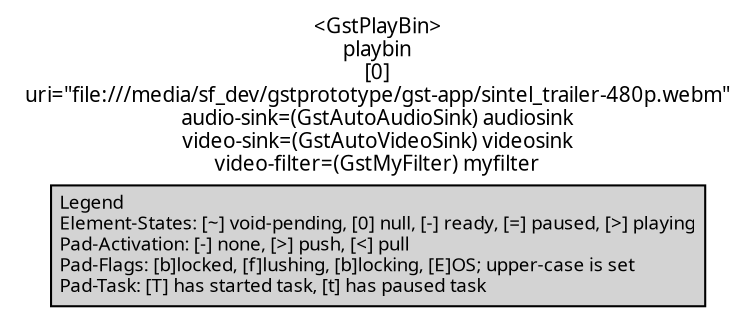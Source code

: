 digraph pipeline {
  rankdir=LR;
  fontname="sans";
  fontsize="10";
  labelloc=t;
  nodesep=.1;
  ranksep=.2;
  label="<GstPlayBin>\nplaybin\n[0]\nuri=\"file:///media/sf_dev/gstprototype/gst-app/sintel_trailer-480p.webm\"\naudio-sink=(GstAutoAudioSink) audiosink\nvideo-sink=(GstAutoVideoSink) videosink\nvideo-filter=(GstMyFilter) myfilter";
  node [style="filled,rounded", shape=box, fontsize="9", fontname="sans", margin="0.0,0.0"];
  edge [labelfontsize="6", fontsize="9", fontname="monospace"];
  
  legend [
    pos="0,0!",
    margin="0.05,0.05",
    style="filled",
    label="Legend\lElement-States: [~] void-pending, [0] null, [-] ready, [=] paused, [>] playing\lPad-Activation: [-] none, [>] push, [<] pull\lPad-Flags: [b]locked, [f]lushing, [b]locking, [E]OS; upper-case is set\lPad-Task: [T] has started task, [t] has paused task\l",
  ];
  subgraph cluster_playsink_0x55ea7c228320 {
    fontname="Bitstream Vera Sans";
    fontsize="8";
    style="filled,rounded";
    color=black;
    label="GstPlaySink\nplaysink\n[0]\nparent=(GstPlayBin) playbin\nflags=video+audio+text+soft-volume+deinterlace+soft-colorbalance\nvideo-sink=(GstAutoVideoSink) videosink\naudio-sink=(GstAutoAudioSink) audiosink\nsend-event-mode=first\nvideo-filter=(GstMyFilter) myfilter";
    fillcolor="#ffffff";
    subgraph cluster_streamsynchronizer0_0x55ea7c22a020 {
      fontname="Bitstream Vera Sans";
      fontsize="8";
      style="filled,rounded";
      color=black;
      label="GstStreamSynchronizer\nstreamsynchronizer0\n[0]\nparent=(GstPlaySink) playsink";
      fillcolor="#ffffff";
    }

  }

}
